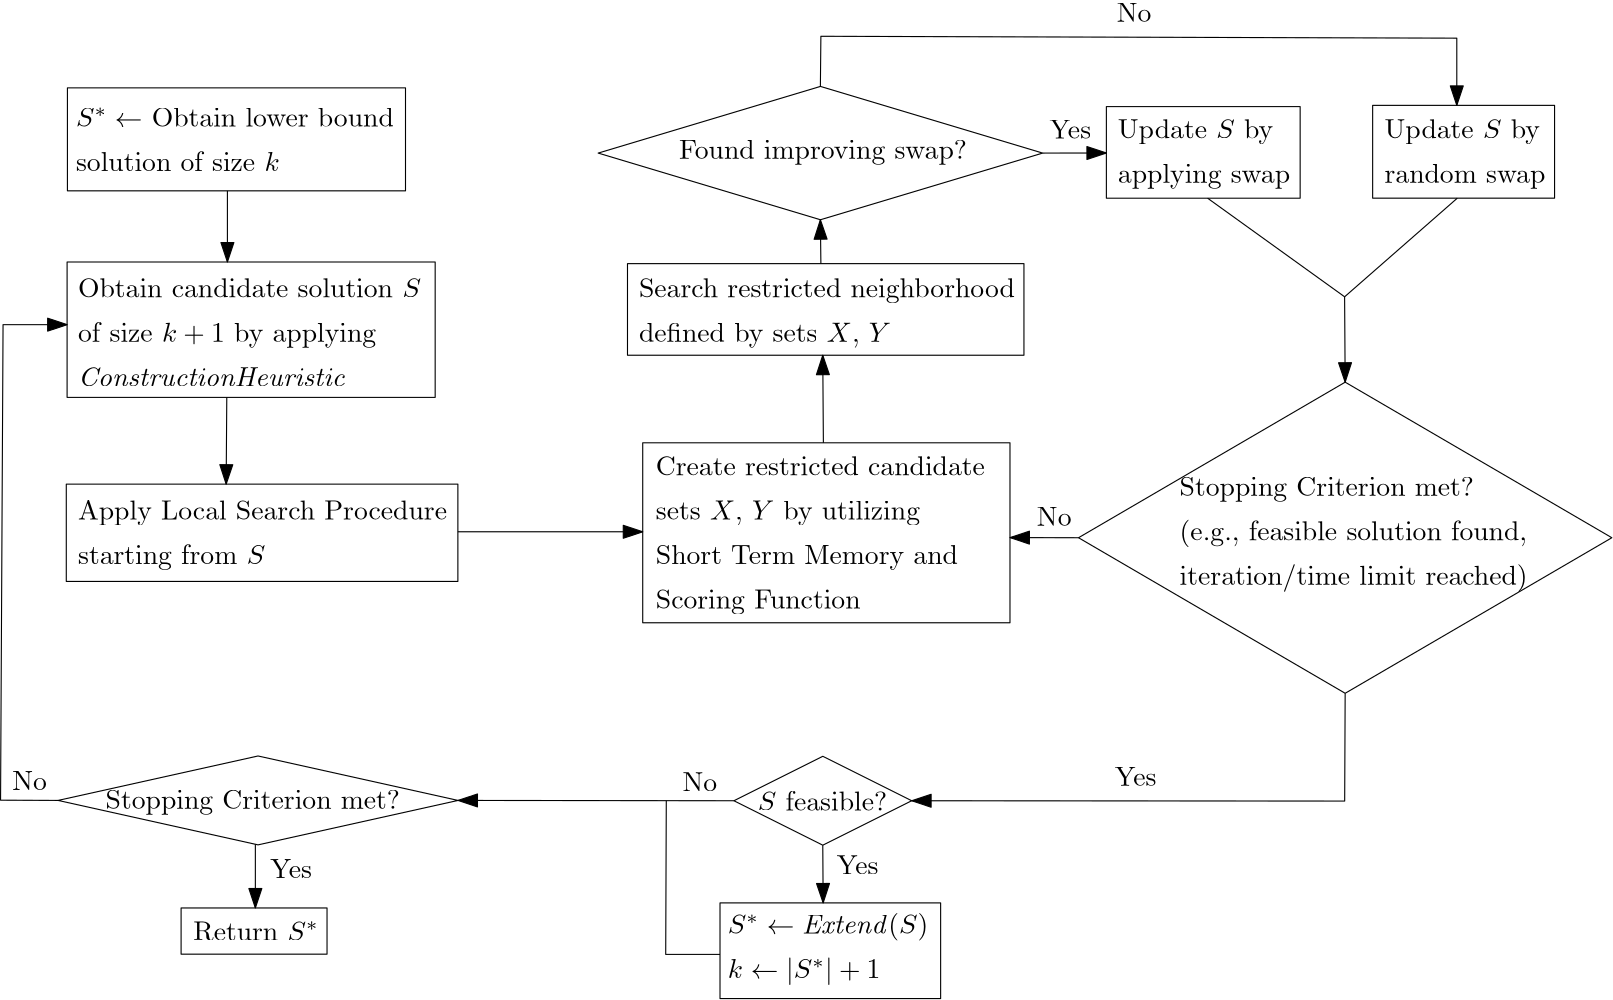 <?xml version="1.0"?>
<!DOCTYPE ipe SYSTEM "ipe.dtd">
<ipe version="70218" creator="Ipe 7.2.24">
<info created="D:20220901171707" modified="D:20220901172517"/>
<ipestyle name="basic">
<symbol name="arrow/arc(spx)">
<path stroke="sym-stroke" fill="sym-stroke" pen="sym-pen">
0 0 m
-1 0.333 l
-1 -0.333 l
h
</path>
</symbol>
<symbol name="arrow/farc(spx)">
<path stroke="sym-stroke" fill="white" pen="sym-pen">
0 0 m
-1 0.333 l
-1 -0.333 l
h
</path>
</symbol>
<symbol name="arrow/ptarc(spx)">
<path stroke="sym-stroke" fill="sym-stroke" pen="sym-pen">
0 0 m
-1 0.333 l
-0.8 0 l
-1 -0.333 l
h
</path>
</symbol>
<symbol name="arrow/fptarc(spx)">
<path stroke="sym-stroke" fill="white" pen="sym-pen">
0 0 m
-1 0.333 l
-0.8 0 l
-1 -0.333 l
h
</path>
</symbol>
<symbol name="mark/circle(sx)" transformations="translations">
<path fill="sym-stroke">
0.6 0 0 0.6 0 0 e
0.4 0 0 0.4 0 0 e
</path>
</symbol>
<symbol name="mark/disk(sx)" transformations="translations">
<path fill="sym-stroke">
0.6 0 0 0.6 0 0 e
</path>
</symbol>
<symbol name="mark/fdisk(sfx)" transformations="translations">
<group>
<path fill="sym-fill">
0.5 0 0 0.5 0 0 e
</path>
<path fill="sym-stroke" fillrule="eofill">
0.6 0 0 0.6 0 0 e
0.4 0 0 0.4 0 0 e
</path>
</group>
</symbol>
<symbol name="mark/box(sx)" transformations="translations">
<path fill="sym-stroke" fillrule="eofill">
-0.6 -0.6 m
0.6 -0.6 l
0.6 0.6 l
-0.6 0.6 l
h
-0.4 -0.4 m
0.4 -0.4 l
0.4 0.4 l
-0.4 0.4 l
h
</path>
</symbol>
<symbol name="mark/square(sx)" transformations="translations">
<path fill="sym-stroke">
-0.6 -0.6 m
0.6 -0.6 l
0.6 0.6 l
-0.6 0.6 l
h
</path>
</symbol>
<symbol name="mark/fsquare(sfx)" transformations="translations">
<group>
<path fill="sym-fill">
-0.5 -0.5 m
0.5 -0.5 l
0.5 0.5 l
-0.5 0.5 l
h
</path>
<path fill="sym-stroke" fillrule="eofill">
-0.6 -0.6 m
0.6 -0.6 l
0.6 0.6 l
-0.6 0.6 l
h
-0.4 -0.4 m
0.4 -0.4 l
0.4 0.4 l
-0.4 0.4 l
h
</path>
</group>
</symbol>
<symbol name="mark/cross(sx)" transformations="translations">
<group>
<path fill="sym-stroke">
-0.43 -0.57 m
0.57 0.43 l
0.43 0.57 l
-0.57 -0.43 l
h
</path>
<path fill="sym-stroke">
-0.43 0.57 m
0.57 -0.43 l
0.43 -0.57 l
-0.57 0.43 l
h
</path>
</group>
</symbol>
<symbol name="arrow/fnormal(spx)">
<path stroke="sym-stroke" fill="white" pen="sym-pen">
0 0 m
-1 0.333 l
-1 -0.333 l
h
</path>
</symbol>
<symbol name="arrow/pointed(spx)">
<path stroke="sym-stroke" fill="sym-stroke" pen="sym-pen">
0 0 m
-1 0.333 l
-0.8 0 l
-1 -0.333 l
h
</path>
</symbol>
<symbol name="arrow/fpointed(spx)">
<path stroke="sym-stroke" fill="white" pen="sym-pen">
0 0 m
-1 0.333 l
-0.8 0 l
-1 -0.333 l
h
</path>
</symbol>
<symbol name="arrow/linear(spx)">
<path stroke="sym-stroke" pen="sym-pen">
-1 0.333 m
0 0 l
-1 -0.333 l
</path>
</symbol>
<symbol name="arrow/fdouble(spx)">
<path stroke="sym-stroke" fill="white" pen="sym-pen">
0 0 m
-1 0.333 l
-1 -0.333 l
h
-1 0 m
-2 0.333 l
-2 -0.333 l
h
</path>
</symbol>
<symbol name="arrow/double(spx)">
<path stroke="sym-stroke" fill="sym-stroke" pen="sym-pen">
0 0 m
-1 0.333 l
-1 -0.333 l
h
-1 0 m
-2 0.333 l
-2 -0.333 l
h
</path>
</symbol>
<symbol name="arrow/mid-normal(spx)">
<path stroke="sym-stroke" fill="sym-stroke" pen="sym-pen">
0.5 0 m
-0.5 0.333 l
-0.5 -0.333 l
h
</path>
</symbol>
<symbol name="arrow/mid-fnormal(spx)">
<path stroke="sym-stroke" fill="white" pen="sym-pen">
0.5 0 m
-0.5 0.333 l
-0.5 -0.333 l
h
</path>
</symbol>
<symbol name="arrow/mid-pointed(spx)">
<path stroke="sym-stroke" fill="sym-stroke" pen="sym-pen">
0.5 0 m
-0.5 0.333 l
-0.3 0 l
-0.5 -0.333 l
h
</path>
</symbol>
<symbol name="arrow/mid-fpointed(spx)">
<path stroke="sym-stroke" fill="white" pen="sym-pen">
0.5 0 m
-0.5 0.333 l
-0.3 0 l
-0.5 -0.333 l
h
</path>
</symbol>
<symbol name="arrow/mid-double(spx)">
<path stroke="sym-stroke" fill="sym-stroke" pen="sym-pen">
1 0 m
0 0.333 l
0 -0.333 l
h
0 0 m
-1 0.333 l
-1 -0.333 l
h
</path>
</symbol>
<symbol name="arrow/mid-fdouble(spx)">
<path stroke="sym-stroke" fill="white" pen="sym-pen">
1 0 m
0 0.333 l
0 -0.333 l
h
0 0 m
-1 0.333 l
-1 -0.333 l
h
</path>
</symbol>
<anglesize name="22.5 deg" value="22.5"/>
<anglesize name="30 deg" value="30"/>
<anglesize name="45 deg" value="45"/>
<anglesize name="60 deg" value="60"/>
<anglesize name="90 deg" value="90"/>
<arrowsize name="large" value="10"/>
<arrowsize name="small" value="5"/>
<arrowsize name="tiny" value="3"/>
<color name="blue" value="0 0 1"/>
<color name="brown" value="0.647 0.165 0.165"/>
<color name="darkblue" value="0 0 0.545"/>
<color name="darkcyan" value="0 0.545 0.545"/>
<color name="darkgray" value="0.663"/>
<color name="darkgreen" value="0 0.392 0"/>
<color name="darkmagenta" value="0.545 0 0.545"/>
<color name="darkorange" value="1 0.549 0"/>
<color name="darkred" value="0.545 0 0"/>
<color name="gold" value="1 0.843 0"/>
<color name="gray" value="0.745"/>
<color name="green" value="0 1 0"/>
<color name="lightblue" value="0.678 0.847 0.902"/>
<color name="lightcyan" value="0.878 1 1"/>
<color name="lightgray" value="0.827"/>
<color name="lightgreen" value="0.565 0.933 0.565"/>
<color name="lightyellow" value="1 1 0.878"/>
<color name="navy" value="0 0 0.502"/>
<color name="orange" value="1 0.647 0"/>
<color name="pink" value="1 0.753 0.796"/>
<color name="purple" value="0.627 0.125 0.941"/>
<color name="red" value="1 0 0"/>
<color name="seagreen" value="0.18 0.545 0.341"/>
<color name="turquoise" value="0.251 0.878 0.816"/>
<color name="violet" value="0.933 0.51 0.933"/>
<color name="yellow" value="1 1 0"/>
<dashstyle name="dash dot dotted" value="[4 2 1 2 1 2] 0"/>
<dashstyle name="dash dotted" value="[4 2 1 2] 0"/>
<dashstyle name="dashed" value="[4] 0"/>
<dashstyle name="dotted" value="[1 3] 0"/>
<gridsize name="10 pts (~3.5 mm)" value="10"/>
<gridsize name="14 pts (~5 mm)" value="14"/>
<gridsize name="16 pts (~6 mm)" value="16"/>
<gridsize name="20 pts (~7 mm)" value="20"/>
<gridsize name="28 pts (~10 mm)" value="28"/>
<gridsize name="32 pts (~12 mm)" value="32"/>
<gridsize name="4 pts" value="4"/>
<gridsize name="56 pts (~20 mm)" value="56"/>
<gridsize name="8 pts (~3 mm)" value="8"/>
<opacity name="10%" value="0.1"/>
<opacity name="30%" value="0.3"/>
<opacity name="50%" value="0.5"/>
<opacity name="75%" value="0.75"/>
<pen name="fat" value="1.2"/>
<pen name="heavier" value="0.8"/>
<pen name="ultrafat" value="2"/>
<symbolsize name="large" value="5"/>
<symbolsize name="small" value="2"/>
<symbolsize name="tiny" value="1.1"/>
<textsize name="Huge" value="\Huge"/>
<textsize name="LARGE" value="\LARGE"/>
<textsize name="Large" value="\Large"/>
<textsize name="footnote" value="\footnotesize"/>
<textsize name="huge" value="\huge"/>
<textsize name="large" value="\large"/>
<textsize name="small" value="\small"/>
<textsize name="tiny" value="\tiny"/>
<textstyle name="center" begin="\begin{center}" end="\end{center}"/>
<textstyle name="item" begin="\begin{itemize}\item{}" end="\end{itemize}"/>
<textstyle name="itemize" begin="\begin{itemize}" end="\end{itemize}"/>
<tiling name="falling" angle="-60" step="4" width="1"/>
<tiling name="rising" angle="30" step="4" width="1"/>
</ipestyle>
<page>
<layer name="alpha"/>
<view layers="alpha" active="alpha"/>
<text layer="alpha" matrix="1 0 0 1 -32.7583 29.4952" transformations="translations" pos="64 736" stroke="black" type="label" width="114.515" height="6.918" depth="0" valign="baseline">$S^* \leftarrow$  Obtain lower bound</text>
<text matrix="1 0 0 1 -32 16" transformations="translations" pos="64 688" stroke="black" type="label" width="126.844" height="6.918" depth="0" valign="baseline">Obtain candidate solution $S$ </text>
<text matrix="1 0 0 1 -32 0" transformations="translations" pos="64 672" stroke="black" type="label" width="96.569" height="6.808" depth="0" valign="baseline" style="math">\mathit{ConstructionHeuristic}</text>
<text matrix="1 0 0 1 -32 0" transformations="translations" pos="64 624" stroke="black" type="label" width="132.918" height="6.926" depth="1.93" valign="baseline">Apply Local Search Procedure</text>
<text matrix="1 0 0 1 180.705 -56.721" transformations="translations" pos="96 576" stroke="black" type="label" width="46.589" height="6.918" depth="0" valign="baseline">$S$ feasible?</text>
<text matrix="1 0 0 1 169.914 -85.0417" transformations="translations" pos="96 544" stroke="black" type="label" width="54.953" height="7.473" depth="2.49" valign="baseline" style="math">k \leftarrow |S^*|+1</text>
<text transformations="translations" pos="32 608" stroke="black" type="label" width="70.721" height="6.926" depth="1.93" valign="baseline">starting from $S$
</text>
<text matrix="1 0 0 1 16 0" transformations="translations" pos="224 640" stroke="black" type="label" width="121.904" height="6.918" depth="0" valign="baseline">Create restricted candidate </text>
<text matrix="1 0 0 1 16 -16" transformations="translations" pos="224 624" stroke="black" type="label" width="108.842" height="6.926" depth="1.93" valign="baseline">Short Term Memory and</text>
<text matrix="1 0 0 1 16 -16" transformations="translations" pos="224 608" stroke="black" type="label" width="73.779" height="6.815" depth="1.93" valign="baseline">Scoring Function</text>
<text matrix="1 0 0 1 9.93419 0" transformations="translations" pos="224 704" stroke="black" type="label" width="138.813" height="6.926" depth="1.93" valign="baseline">Search restricted neighborhood </text>
<text matrix="1 0 0 1 9.93419 0" transformations="translations" pos="224 688" stroke="black" type="label" width="90.757" height="6.926" depth="1.93" valign="baseline">defined by sets $X$, $Y$</text>
<text matrix="1 0 0 1 -199.658 49.8959" transformations="translations" pos="448 704" stroke="black" type="label" width="103.722" height="6.926" depth="1.93" valign="baseline">Found improving swap?</text>
<text matrix="1 0 0 1 -9.66036 9.24749" transformations="translations" pos="416 752" stroke="black" type="label" width="59.264" height="6.926" depth="1.93" valign="baseline">Update $S$ by </text>
<text matrix="1 0 0 1 -9.66036 9.24749" transformations="translations" pos="416 736" stroke="black" type="label" width="62.045" height="6.926" depth="1.93" valign="baseline">applying swap</text>
<text matrix="1 0 0 1 -9.66036 9.24749" transformations="translations" pos="512 752" stroke="black" type="label" width="55.943" height="6.926" depth="1.93" valign="baseline">Update $S$ by</text>
<text matrix="1 0 0 1 -9.66036 9.24749" transformations="translations" pos="512 736" stroke="black" type="label" width="57.922" height="6.926" depth="1.93" valign="baseline">random swap</text>
<text matrix="1 0 0 1 -19.4151 -23.4328" transformations="translations" pos="448 656" stroke="black" type="label" width="106.047" height="6.926" depth="1.93" valign="baseline">Stopping Criterion met?</text>
<text matrix="1 0 0 1 -3.41514 -23.4328" transformations="translations" pos="432 640" stroke="black" type="label" width="125.197" height="7.473" depth="2.49" valign="baseline">(e.g., feasible solution found,</text>
<text matrix="1 0 0 1 -3.41514 -23.4328" transformations="translations" pos="432 624" stroke="black" type="label" width="125.419" height="7.473" depth="2.49" valign="baseline">iteration/time limit reached)</text>
<text transformations="translations" pos="32 688" stroke="black" type="label" width="107.396" height="6.926" depth="1.93" valign="baseline">of size $k+1$ by applying</text>
<text transformations="translations" pos="240 624" stroke="black" type="label" width="95.185" height="6.926" depth="1.93" valign="baseline">sets $X$, $Y$ by utilizing</text>
<text matrix="1 0 0 1 -22.0658 -8.13691" transformations="translations" pos="64 528" stroke="black" type="label" width="106.047" height="6.926" depth="1.93" valign="baseline">Stopping Criterion met?</text>
<path stroke="black">
28.0768 716.728 m
28.0768 667.986 l
160.583 667.986 l
160.583 716.728 l
h
</path>
<text matrix="1 0 0 1 -0.758347 -34.5048" transformations="translations" pos="32 784" stroke="black" type="label" width="73.412" height="6.918" depth="0" valign="baseline">solution of size $k$</text>
<path matrix="1 0 0 1 -0.758347 -34.5048" stroke="black">
28.9524 813.919 m
28.9524 776.852 l
150.66 776.852 l
150.66 813.919 l
h
</path>
<text matrix="1 0 0 1 41.9136 -21.0417" transformations="translations" pos="224 496" stroke="black" type="label" width="72.187" height="7.473" depth="2.49" valign="baseline" style="math">S^* \leftarrow \mathit{Extend}(S)</text>
<path stroke="black">
27.7849 636.757 m
27.7849 601.733 l
168.756 601.733 l
168.756 636.757 l
h
</path>
<path stroke="black">
235.301 651.642 m
235.301 586.848 l
367.515 586.848 l
367.515 651.642 l
h
</path>
<path matrix="1 0 0 1 -6.06581 0" stroke="black">
235.884 716.144 m
235.884 683.163 l
378.606 683.163 l
378.606 716.144 l
h
</path>
<path matrix="1 0 0 1 11.2605 3.93892" stroke="black">
288 728 m
208 752 l
288 776 l
368 752 l
h
</path>
<path matrix="1 0 0 1 -9.66036 9.24749" stroke="black">
411.879 763.426 m
411.879 730.445 l
481.635 730.445 l
481.635 763.426 l
h
</path>
<path matrix="1 0 0 1 -9.66036 9.24749" stroke="black">
507.736 763.872 m
507.736 730.461 l
573.226 730.461 l
573.226 763.872 l
h
</path>
<path matrix="1 0 0 1 0.179419 -22.5342" stroke="black">
488 584 m
392 640 l
488 696 l
584 640 l
h
</path>
<path matrix="1 0 0 1 60.1214 -5.21862" stroke="black">
240 512 m
208 528 l
240 544 l
272 528 l
h
</path>
<path matrix="1.09291 0 0 1 20.7231 -2.65421" stroke="black">
221.794 488.653 m
221.794 454.213 l
294.468 454.213 l
294.468 488.653 l
h
</path>
<path matrix="1 0 0 1 8.81089 18.8965" stroke="black">
88 488 m
16 504 l
88 520 l
160 504 l
h
</path>
<text matrix="1 0 0 1 14.6506 -0.496421" transformations="translations" pos="58.8446 473.005" stroke="black" type="label" width="45.192" height="6.86" depth="0" valign="baseline">Return $S^*$</text>
<path matrix="1 0 0 1 1.51669 0.379174" stroke="black">
67.6006 483.804 m
67.6006 467.168 l
120.136 467.168 l
120.136 483.804 l
h
</path>
<path stroke="black" arrow="normal/normal">
85.788 742.347 m
85.788 716.728 l
</path>
<path stroke="black" arrow="normal/normal">
85.5633 667.986 m
85.3387 636.757 l
</path>
<path stroke="black" arrow="normal/normal">
168.756 619.607 m
235.301 619.607 l
</path>
<path stroke="black" arrow="normal/normal">
300.338 651.642 m
300.113 683.163 l
</path>
<path stroke="black" arrow="normal/normal">
299.439 716.144 m
299.26 731.939 l
</path>
<path stroke="black" arrow="normal/normal">
379.26 755.939 m
402.219 755.976 l
</path>
<path stroke="black" arrow="normal/normal">
299.26 779.939 m
299.439 797.987 l
528.367 797.313 l
528.367 773.119 l
</path>
<path stroke="black" arrow="normal/normal">
268.121 522.781 m
168.811 522.896 l
</path>
<path stroke="black" arrow="normal/normal">
300.121 506.781 m
300.257 485.999 l
</path>
<path stroke="black" rarrow="normal/normal">
488.179 673.466 m
487.98 704.202 l
438.655 739.693 l
</path>
<path stroke="black">
528.549 739.708 m
487.98 704.202 l
</path>
<path stroke="black" arrow="normal/normal">
392.179 617.466 m
367.515 617.519 l
</path>
<path stroke="black" rarrow="normal/normal">
332.121 522.781 m
488.006 522.663 l
488.179 561.466 l
</path>
<path stroke="black">
263.123 467.463 m
243.577 467.463 l
243.784 522.81 l
</path>
<path stroke="black" arrow="normal/normal">
95.8501 507.11 m
95.8491 484.183 l
</path>
<text matrix="1 0 0 1 -1.13752 -3.03339" transformations="translations" pos="378.333 624.839" stroke="black" type="label" width="12.453" height="6.808" depth="0" valign="baseline">No</text>
<text matrix="1 0 0 1 -1.13752 -2.65421" transformations="translations" pos="406.392 530.804" stroke="black" type="label" width="14.999" height="6.808" depth="0" valign="baseline">Yes</text>
<text matrix="1 0 0 1 -2.04305 -3.81729" transformations="translations" pos="251.689 530.045" stroke="black" type="label" width="12.453" height="6.808" depth="0" valign="baseline">No</text>
<text matrix="1 0 0 1 -1.75119 -0.583729" transformations="translations" pos="306.924 496.89" stroke="black" type="label" width="14.999" height="6.808" depth="0" valign="baseline">Yes</text>
<text matrix="1 0 0 1 -4.51817 -2.33492" transformations="translations" pos="12.8383 529.013" stroke="black" type="label" width="12.453" height="6.808" depth="0" valign="baseline">No</text>
<path stroke="black" arrow="normal/normal">
24.8109 522.896 m
4.12174 522.981 l
5.02038 694.172 l
28.0768 694.172 l
</path>
<text matrix="1 0 0 1 -205.742 -1.93166" transformations="translations" pos="306.924 496.89" stroke="black" type="label" width="14.999" height="6.808" depth="0" valign="baseline">Yes</text>
<text matrix="1 0 0 1 6.06678 -3.03339" transformations="translations" pos="399.911 806.274" stroke="black" type="label" width="12.453" height="6.808" depth="0" valign="baseline">No</text>
<text matrix="1 0 0 1 -3.79174 -2.27504" transformations="translations" pos="385.503 763.427" stroke="black" type="label" width="14.999" height="6.808" depth="0" valign="baseline">Yes</text>
</page>
</ipe>
